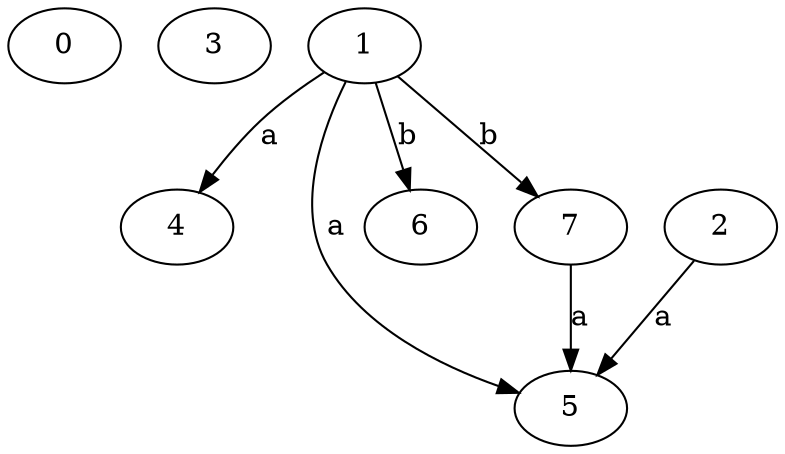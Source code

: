 strict digraph  {
0;
3;
4;
1;
5;
6;
2;
7;
1 -> 4  [label=a];
1 -> 5  [label=a];
1 -> 6  [label=b];
1 -> 7  [label=b];
2 -> 5  [label=a];
7 -> 5  [label=a];
}
